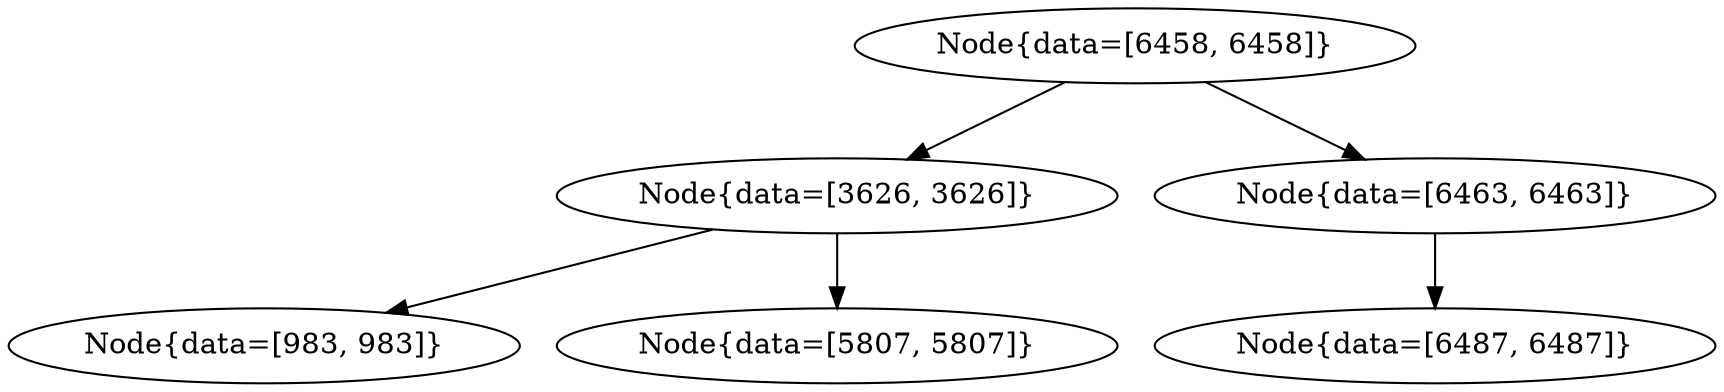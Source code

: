 digraph G{
644621794 [label="Node{data=[6458, 6458]}"]
644621794 -> 1902590678
1902590678 [label="Node{data=[3626, 3626]}"]
1902590678 -> 1264422059
1264422059 [label="Node{data=[983, 983]}"]
1902590678 -> 708826922
708826922 [label="Node{data=[5807, 5807]}"]
644621794 -> 1841018042
1841018042 [label="Node{data=[6463, 6463]}"]
1841018042 -> 633504337
633504337 [label="Node{data=[6487, 6487]}"]
}